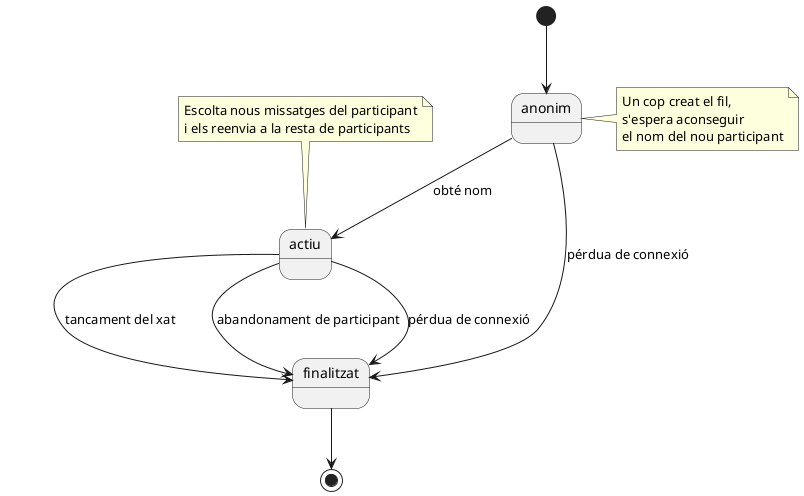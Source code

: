 @startuml
    [*] --> anonim
    anonim --> actiu: obté nom
    anonim --> finalitzat: pérdua de connexió
    actiu --> finalitzat: tancament del xat
    actiu --> finalitzat: abandonament de participant
    actiu --> finalitzat: pérdua de connexió
    finalitzat --> [*]
    note right of anonim
        Un cop creat el fil, 
        s'espera aconseguir 
        el nom del nou participant
    end note
    note top of actiu
        Escolta nous missatges del participant
        i els reenvia a la resta de participants
    end note
@enduml
